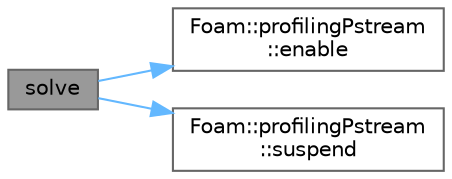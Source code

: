 digraph "solve"
{
 // LATEX_PDF_SIZE
  bgcolor="transparent";
  edge [fontname=Helvetica,fontsize=10,labelfontname=Helvetica,labelfontsize=10];
  node [fontname=Helvetica,fontsize=10,shape=box,height=0.2,width=0.4];
  rankdir="LR";
  Node1 [id="Node000001",label="solve",height=0.2,width=0.4,color="gray40", fillcolor="grey60", style="filled", fontcolor="black",tooltip=" "];
  Node1 -> Node2 [id="edge1_Node000001_Node000002",color="steelblue1",style="solid",tooltip=" "];
  Node2 [id="Node000002",label="Foam::profilingPstream\l::enable",height=0.2,width=0.4,color="grey40", fillcolor="white", style="filled",URL="$classFoam_1_1profilingPstream.html#a486f22824bd83c5308a0d70ffac6f758",tooltip=" "];
  Node1 -> Node3 [id="edge2_Node000001_Node000003",color="steelblue1",style="solid",tooltip=" "];
  Node3 [id="Node000003",label="Foam::profilingPstream\l::suspend",height=0.2,width=0.4,color="grey40", fillcolor="white", style="filled",URL="$classFoam_1_1profilingPstream.html#ae8fcf4df614530966ef3292a5ab5e033",tooltip=" "];
}
